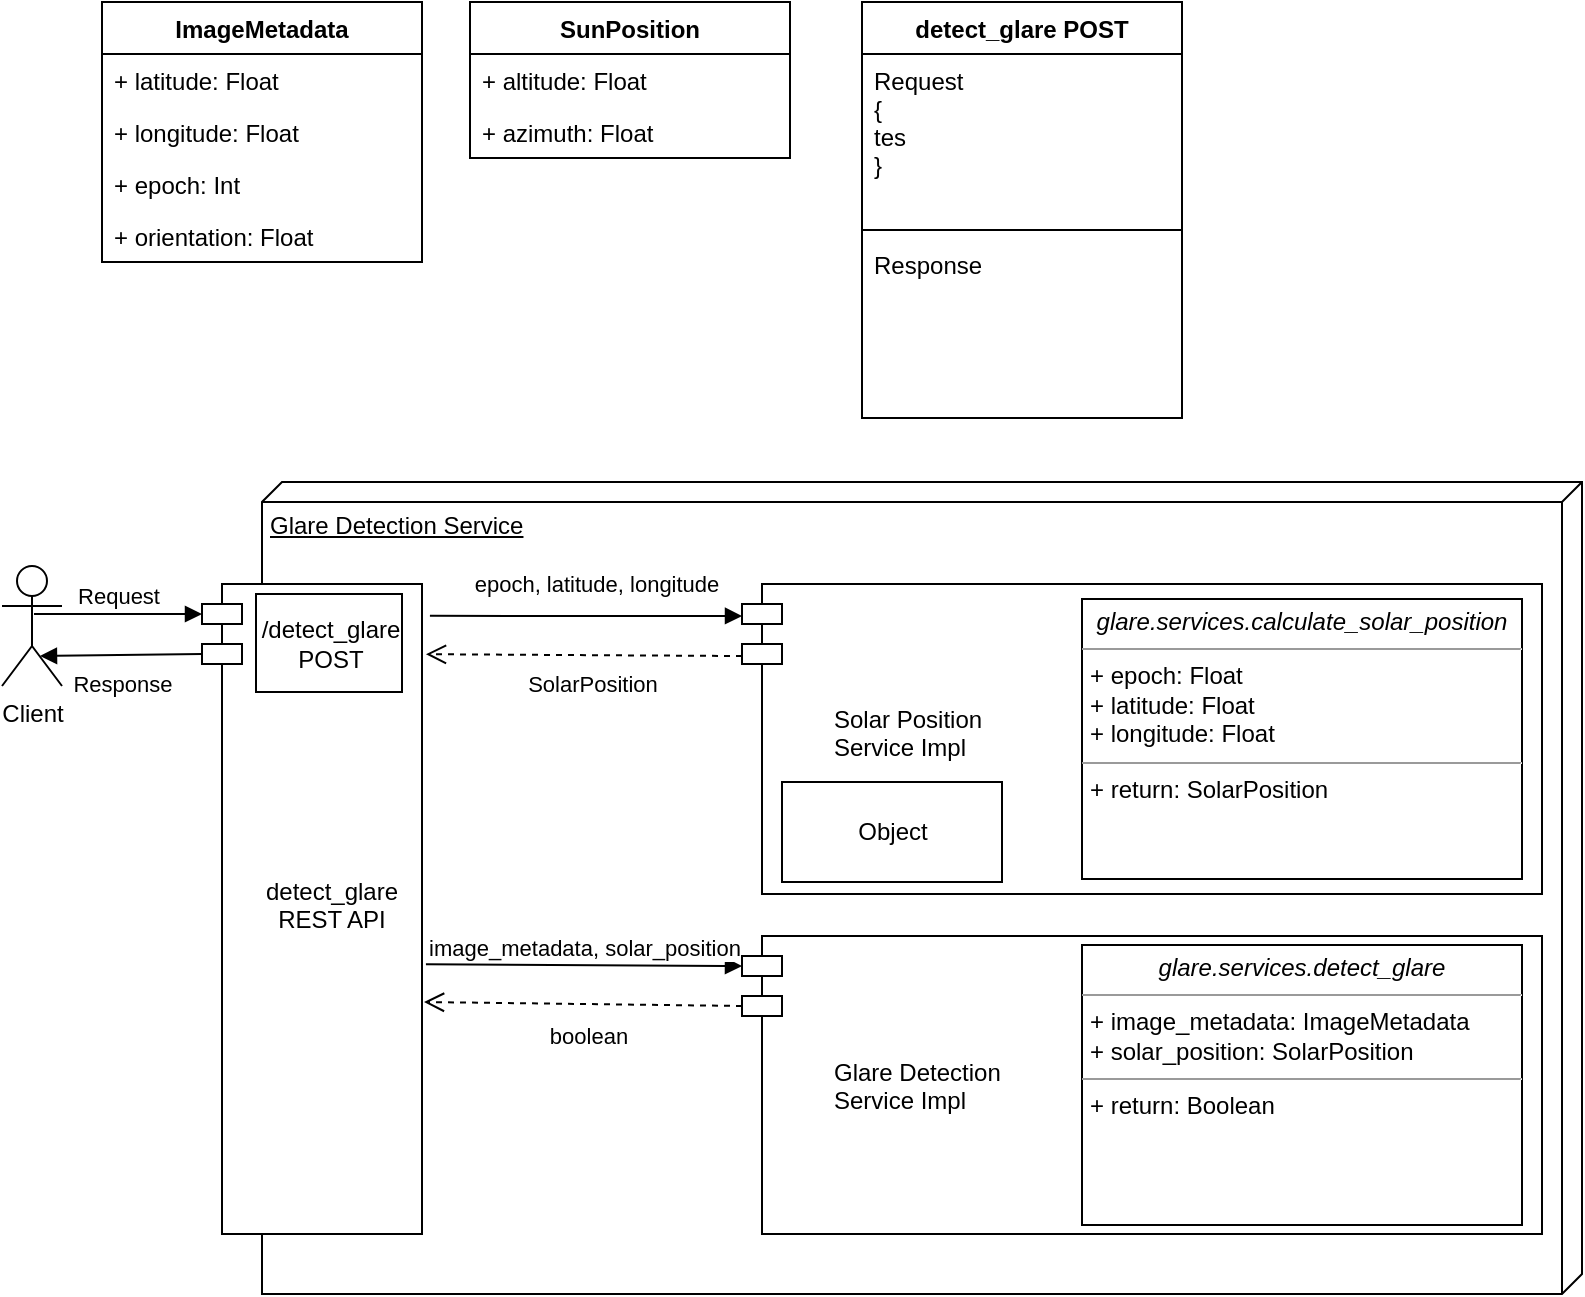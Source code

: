 <mxfile version="14.1.9" type="github">
  <diagram id="C5RBs43oDa-KdzZeNtuy" name="Page-1">
    <mxGraphModel dx="871" dy="590" grid="1" gridSize="10" guides="1" tooltips="1" connect="1" arrows="1" fold="1" page="1" pageScale="1" pageWidth="827" pageHeight="1169" math="0" shadow="0">
      <root>
        <mxCell id="WIyWlLk6GJQsqaUBKTNV-0" />
        <mxCell id="WIyWlLk6GJQsqaUBKTNV-1" parent="WIyWlLk6GJQsqaUBKTNV-0" />
        <mxCell id="LEbugSoTyeR6-p7tngCZ-1" value="ImageMetadata&#xa;" style="swimlane;fontStyle=1;align=center;verticalAlign=top;childLayout=stackLayout;horizontal=1;startSize=26;horizontalStack=0;resizeParent=1;resizeParentMax=0;resizeLast=0;collapsible=1;marginBottom=0;" vertex="1" parent="WIyWlLk6GJQsqaUBKTNV-1">
          <mxGeometry x="70" y="30" width="160" height="130" as="geometry">
            <mxRectangle x="70" y="30" width="120" height="26" as="alternateBounds" />
          </mxGeometry>
        </mxCell>
        <mxCell id="LEbugSoTyeR6-p7tngCZ-2" value="+ latitude: Float" style="text;strokeColor=none;fillColor=none;align=left;verticalAlign=top;spacingLeft=4;spacingRight=4;overflow=hidden;rotatable=0;points=[[0,0.5],[1,0.5]];portConstraint=eastwest;" vertex="1" parent="LEbugSoTyeR6-p7tngCZ-1">
          <mxGeometry y="26" width="160" height="26" as="geometry" />
        </mxCell>
        <mxCell id="LEbugSoTyeR6-p7tngCZ-7" value="+ longitude: Float" style="text;strokeColor=none;fillColor=none;align=left;verticalAlign=top;spacingLeft=4;spacingRight=4;overflow=hidden;rotatable=0;points=[[0,0.5],[1,0.5]];portConstraint=eastwest;" vertex="1" parent="LEbugSoTyeR6-p7tngCZ-1">
          <mxGeometry y="52" width="160" height="26" as="geometry" />
        </mxCell>
        <mxCell id="LEbugSoTyeR6-p7tngCZ-8" value="+ epoch: Int" style="text;strokeColor=none;fillColor=none;align=left;verticalAlign=top;spacingLeft=4;spacingRight=4;overflow=hidden;rotatable=0;points=[[0,0.5],[1,0.5]];portConstraint=eastwest;" vertex="1" parent="LEbugSoTyeR6-p7tngCZ-1">
          <mxGeometry y="78" width="160" height="26" as="geometry" />
        </mxCell>
        <mxCell id="LEbugSoTyeR6-p7tngCZ-10" value="+ orientation: Float" style="text;strokeColor=none;fillColor=none;align=left;verticalAlign=top;spacingLeft=4;spacingRight=4;overflow=hidden;rotatable=0;points=[[0,0.5],[1,0.5]];portConstraint=eastwest;" vertex="1" parent="LEbugSoTyeR6-p7tngCZ-1">
          <mxGeometry y="104" width="160" height="26" as="geometry" />
        </mxCell>
        <mxCell id="LEbugSoTyeR6-p7tngCZ-11" value="Glare Detection Service&lt;br&gt;" style="verticalAlign=top;align=left;spacingTop=8;spacingLeft=2;spacingRight=12;shape=cube;size=10;direction=south;fontStyle=4;html=1;" vertex="1" parent="WIyWlLk6GJQsqaUBKTNV-1">
          <mxGeometry x="150" y="270" width="660" height="406" as="geometry" />
        </mxCell>
        <mxCell id="LEbugSoTyeR6-p7tngCZ-12" value="&#xa;&#xa;&#xa;&#xa;&#xa;&#xa;&#xa;&#xa;&#xa;&#xa;detect_glare&#xa;REST API" style="shape=module;align=left;spacingLeft=20;align=center;verticalAlign=top;" vertex="1" parent="WIyWlLk6GJQsqaUBKTNV-1">
          <mxGeometry x="120" y="321" width="110" height="325" as="geometry" />
        </mxCell>
        <mxCell id="LEbugSoTyeR6-p7tngCZ-14" value="image_metadata, solar_position" style="html=1;verticalAlign=bottom;endArrow=block;entryX=0;entryY=0;entryDx=0;entryDy=15;entryPerimeter=0;exitX=1.018;exitY=0.585;exitDx=0;exitDy=0;exitPerimeter=0;" edge="1" parent="WIyWlLk6GJQsqaUBKTNV-1" source="LEbugSoTyeR6-p7tngCZ-12">
          <mxGeometry relative="1" as="geometry">
            <mxPoint x="240" y="512" as="sourcePoint" />
            <mxPoint x="390" y="512" as="targetPoint" />
          </mxGeometry>
        </mxCell>
        <mxCell id="LEbugSoTyeR6-p7tngCZ-15" value="SolarPosition" style="html=1;verticalAlign=bottom;endArrow=open;dashed=1;endSize=8;exitX=0.1;exitY=0.719;exitDx=0;exitDy=0;exitPerimeter=0;entryX=1.018;entryY=0.108;entryDx=0;entryDy=0;entryPerimeter=0;" edge="1" parent="WIyWlLk6GJQsqaUBKTNV-1" target="LEbugSoTyeR6-p7tngCZ-12">
          <mxGeometry x="-0.059" y="23" relative="1" as="geometry">
            <mxPoint x="241.5" y="356.089" as="targetPoint" />
            <mxPoint x="390" y="357.02" as="sourcePoint" />
            <mxPoint as="offset" />
          </mxGeometry>
        </mxCell>
        <mxCell id="LEbugSoTyeR6-p7tngCZ-24" value="detect_glare POST" style="swimlane;fontStyle=1;align=center;verticalAlign=top;childLayout=stackLayout;horizontal=1;startSize=26;horizontalStack=0;resizeParent=1;resizeParentMax=0;resizeLast=0;collapsible=1;marginBottom=0;" vertex="1" parent="WIyWlLk6GJQsqaUBKTNV-1">
          <mxGeometry x="450" y="30" width="160" height="208" as="geometry">
            <mxRectangle x="70" y="30" width="120" height="26" as="alternateBounds" />
          </mxGeometry>
        </mxCell>
        <mxCell id="LEbugSoTyeR6-p7tngCZ-25" value="Request&#xa;{&#xa;tes&#xa;}" style="text;strokeColor=none;fillColor=none;align=left;verticalAlign=top;spacingLeft=4;spacingRight=4;overflow=hidden;rotatable=0;points=[[0,0.5],[1,0.5]];portConstraint=eastwest;" vertex="1" parent="LEbugSoTyeR6-p7tngCZ-24">
          <mxGeometry y="26" width="160" height="84" as="geometry" />
        </mxCell>
        <mxCell id="LEbugSoTyeR6-p7tngCZ-29" value="" style="line;strokeWidth=1;fillColor=none;align=left;verticalAlign=middle;spacingTop=-1;spacingLeft=3;spacingRight=3;rotatable=0;labelPosition=right;points=[];portConstraint=eastwest;" vertex="1" parent="LEbugSoTyeR6-p7tngCZ-24">
          <mxGeometry y="110" width="160" height="8" as="geometry" />
        </mxCell>
        <mxCell id="LEbugSoTyeR6-p7tngCZ-30" value="Response" style="text;strokeColor=none;fillColor=none;align=left;verticalAlign=top;spacingLeft=4;spacingRight=4;overflow=hidden;rotatable=0;points=[[0,0.5],[1,0.5]];portConstraint=eastwest;" vertex="1" parent="LEbugSoTyeR6-p7tngCZ-24">
          <mxGeometry y="118" width="160" height="90" as="geometry" />
        </mxCell>
        <mxCell id="LEbugSoTyeR6-p7tngCZ-32" value="" style="shape=module;align=left;spacingLeft=20;align=center;verticalAlign=top;direction=east;" vertex="1" parent="WIyWlLk6GJQsqaUBKTNV-1">
          <mxGeometry x="390" y="321" width="400" height="155" as="geometry" />
        </mxCell>
        <mxCell id="LEbugSoTyeR6-p7tngCZ-34" value="Solar Position&#xa;Service Impl" style="text;strokeColor=none;fillColor=none;align=left;verticalAlign=top;spacingLeft=4;spacingRight=4;overflow=hidden;rotatable=0;points=[[0,0.5],[1,0.5]];portConstraint=eastwest;" vertex="1" parent="WIyWlLk6GJQsqaUBKTNV-1">
          <mxGeometry x="430" y="375" width="100" as="geometry" />
        </mxCell>
        <mxCell id="LEbugSoTyeR6-p7tngCZ-36" value="SunPosition" style="swimlane;fontStyle=1;align=center;verticalAlign=top;childLayout=stackLayout;horizontal=1;startSize=26;horizontalStack=0;resizeParent=1;resizeParentMax=0;resizeLast=0;collapsible=1;marginBottom=0;" vertex="1" parent="WIyWlLk6GJQsqaUBKTNV-1">
          <mxGeometry x="254" y="30" width="160" height="78" as="geometry">
            <mxRectangle x="70" y="30" width="120" height="26" as="alternateBounds" />
          </mxGeometry>
        </mxCell>
        <mxCell id="LEbugSoTyeR6-p7tngCZ-37" value="+ altitude: Float" style="text;strokeColor=none;fillColor=none;align=left;verticalAlign=top;spacingLeft=4;spacingRight=4;overflow=hidden;rotatable=0;points=[[0,0.5],[1,0.5]];portConstraint=eastwest;" vertex="1" parent="LEbugSoTyeR6-p7tngCZ-36">
          <mxGeometry y="26" width="160" height="26" as="geometry" />
        </mxCell>
        <mxCell id="LEbugSoTyeR6-p7tngCZ-38" value="+ azimuth: Float" style="text;strokeColor=none;fillColor=none;align=left;verticalAlign=top;spacingLeft=4;spacingRight=4;overflow=hidden;rotatable=0;points=[[0,0.5],[1,0.5]];portConstraint=eastwest;" vertex="1" parent="LEbugSoTyeR6-p7tngCZ-36">
          <mxGeometry y="52" width="160" height="26" as="geometry" />
        </mxCell>
        <mxCell id="LEbugSoTyeR6-p7tngCZ-42" value="" style="shape=module;align=left;spacingLeft=20;align=center;verticalAlign=top;direction=east;" vertex="1" parent="WIyWlLk6GJQsqaUBKTNV-1">
          <mxGeometry x="390" y="497" width="400" height="149" as="geometry" />
        </mxCell>
        <mxCell id="LEbugSoTyeR6-p7tngCZ-43" value="Glare Detection&#xa;Service Impl" style="text;strokeColor=none;fillColor=none;align=left;verticalAlign=top;spacingLeft=4;spacingRight=4;overflow=hidden;rotatable=0;points=[[0,0.5],[1,0.5]];portConstraint=eastwest;" vertex="1" parent="WIyWlLk6GJQsqaUBKTNV-1">
          <mxGeometry x="430" y="551.5" width="100" height="40" as="geometry" />
        </mxCell>
        <mxCell id="LEbugSoTyeR6-p7tngCZ-44" value="epoch, latitude, longitude" style="html=1;verticalAlign=bottom;endArrow=block;entryX=0;entryY=0;entryDx=0;entryDy=15;entryPerimeter=0;exitX=1.036;exitY=0.049;exitDx=0;exitDy=0;exitPerimeter=0;" edge="1" parent="WIyWlLk6GJQsqaUBKTNV-1" source="LEbugSoTyeR6-p7tngCZ-12">
          <mxGeometry x="0.067" y="7" relative="1" as="geometry">
            <mxPoint x="240" y="337.0" as="sourcePoint" />
            <mxPoint x="390" y="337.0" as="targetPoint" />
            <mxPoint as="offset" />
          </mxGeometry>
        </mxCell>
        <mxCell id="LEbugSoTyeR6-p7tngCZ-45" value="boolean" style="html=1;verticalAlign=bottom;endArrow=open;dashed=1;endSize=8;exitX=0;exitY=0;exitDx=0;exitDy=35;exitPerimeter=0;" edge="1" parent="WIyWlLk6GJQsqaUBKTNV-1" source="LEbugSoTyeR6-p7tngCZ-42">
          <mxGeometry x="-0.05" y="25" relative="1" as="geometry">
            <mxPoint x="231" y="530" as="targetPoint" />
            <mxPoint x="400" y="425.02" as="sourcePoint" />
            <mxPoint x="-1" as="offset" />
          </mxGeometry>
        </mxCell>
        <mxCell id="LEbugSoTyeR6-p7tngCZ-50" value="&lt;p style=&quot;margin: 0px ; margin-top: 4px ; text-align: center&quot;&gt;&lt;i&gt;glare.services.calculate_solar_position&lt;/i&gt;&lt;/p&gt;&lt;hr size=&quot;1&quot;&gt;&lt;p style=&quot;margin: 0px ; margin-left: 4px&quot;&gt;+ epoch: Float&lt;br&gt;+ latitude: Float&lt;/p&gt;&lt;p style=&quot;margin: 0px ; margin-left: 4px&quot;&gt;+ longitude: Float&lt;/p&gt;&lt;hr size=&quot;1&quot;&gt;&lt;p style=&quot;margin: 0px ; margin-left: 4px&quot;&gt;+ return: SolarPosition&lt;/p&gt;" style="verticalAlign=top;align=left;overflow=fill;fontSize=12;fontFamily=Helvetica;html=1;" vertex="1" parent="WIyWlLk6GJQsqaUBKTNV-1">
          <mxGeometry x="560" y="328.5" width="220" height="140" as="geometry" />
        </mxCell>
        <mxCell id="LEbugSoTyeR6-p7tngCZ-51" value="&lt;p style=&quot;margin: 0px ; margin-top: 4px ; text-align: center&quot;&gt;&lt;i&gt;glare.services.detect_glare&lt;/i&gt;&lt;/p&gt;&lt;hr size=&quot;1&quot;&gt;&lt;p style=&quot;margin: 0px ; margin-left: 4px&quot;&gt;+ image_metadata: ImageMetadata&lt;br&gt;+ solar_position: SolarPosition&lt;/p&gt;&lt;hr size=&quot;1&quot;&gt;&lt;p style=&quot;margin: 0px ; margin-left: 4px&quot;&gt;+ return: Boolean&lt;/p&gt;" style="verticalAlign=top;align=left;overflow=fill;fontSize=12;fontFamily=Helvetica;html=1;" vertex="1" parent="WIyWlLk6GJQsqaUBKTNV-1">
          <mxGeometry x="560" y="501.5" width="220" height="140" as="geometry" />
        </mxCell>
        <mxCell id="LEbugSoTyeR6-p7tngCZ-55" value="Object" style="html=1;" vertex="1" parent="WIyWlLk6GJQsqaUBKTNV-1">
          <mxGeometry x="410" y="420" width="110" height="50" as="geometry" />
        </mxCell>
        <mxCell id="LEbugSoTyeR6-p7tngCZ-56" value="/detect_glare&lt;br&gt;POST" style="html=1;" vertex="1" parent="WIyWlLk6GJQsqaUBKTNV-1">
          <mxGeometry x="147" y="326" width="73" height="49" as="geometry" />
        </mxCell>
        <mxCell id="LEbugSoTyeR6-p7tngCZ-57" value="Client" style="shape=umlActor;verticalLabelPosition=bottom;verticalAlign=top;html=1;" vertex="1" parent="WIyWlLk6GJQsqaUBKTNV-1">
          <mxGeometry x="20" y="312" width="30" height="60" as="geometry" />
        </mxCell>
        <mxCell id="LEbugSoTyeR6-p7tngCZ-58" value="Request" style="html=1;verticalAlign=bottom;endArrow=block;exitX=0.533;exitY=0.4;exitDx=0;exitDy=0;exitPerimeter=0;entryX=0;entryY=0;entryDx=0;entryDy=15;entryPerimeter=0;" edge="1" parent="WIyWlLk6GJQsqaUBKTNV-1" source="LEbugSoTyeR6-p7tngCZ-57" target="LEbugSoTyeR6-p7tngCZ-12">
          <mxGeometry width="80" relative="1" as="geometry">
            <mxPoint x="50" y="340" as="sourcePoint" />
            <mxPoint x="130" y="340" as="targetPoint" />
          </mxGeometry>
        </mxCell>
        <mxCell id="LEbugSoTyeR6-p7tngCZ-59" value="Response" style="html=1;verticalAlign=bottom;endArrow=block;exitX=0;exitY=0;exitDx=0;exitDy=35;exitPerimeter=0;entryX=0.633;entryY=0.75;entryDx=0;entryDy=0;entryPerimeter=0;" edge="1" parent="WIyWlLk6GJQsqaUBKTNV-1" source="LEbugSoTyeR6-p7tngCZ-12" target="LEbugSoTyeR6-p7tngCZ-57">
          <mxGeometry x="-0.005" y="24" width="80" relative="1" as="geometry">
            <mxPoint x="45.99" y="346" as="sourcePoint" />
            <mxPoint x="130" y="346" as="targetPoint" />
            <mxPoint as="offset" />
          </mxGeometry>
        </mxCell>
      </root>
    </mxGraphModel>
  </diagram>
</mxfile>
